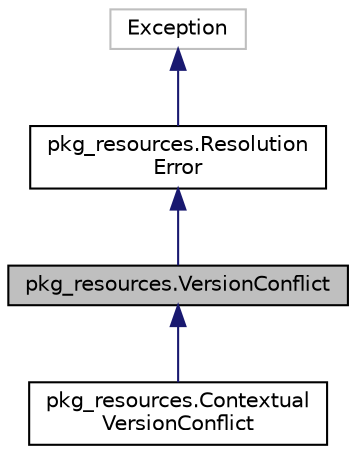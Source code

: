 digraph "pkg_resources.VersionConflict"
{
 // LATEX_PDF_SIZE
  edge [fontname="Helvetica",fontsize="10",labelfontname="Helvetica",labelfontsize="10"];
  node [fontname="Helvetica",fontsize="10",shape=record];
  Node1 [label="pkg_resources.VersionConflict",height=0.2,width=0.4,color="black", fillcolor="grey75", style="filled", fontcolor="black",tooltip=" "];
  Node2 -> Node1 [dir="back",color="midnightblue",fontsize="10",style="solid",fontname="Helvetica"];
  Node2 [label="pkg_resources.Resolution\lError",height=0.2,width=0.4,color="black", fillcolor="white", style="filled",URL="$classpkg__resources_1_1ResolutionError.html",tooltip=" "];
  Node3 -> Node2 [dir="back",color="midnightblue",fontsize="10",style="solid",fontname="Helvetica"];
  Node3 [label="Exception",height=0.2,width=0.4,color="grey75", fillcolor="white", style="filled",tooltip=" "];
  Node1 -> Node4 [dir="back",color="midnightblue",fontsize="10",style="solid",fontname="Helvetica"];
  Node4 [label="pkg_resources.Contextual\lVersionConflict",height=0.2,width=0.4,color="black", fillcolor="white", style="filled",URL="$classpkg__resources_1_1ContextualVersionConflict.html",tooltip=" "];
}

